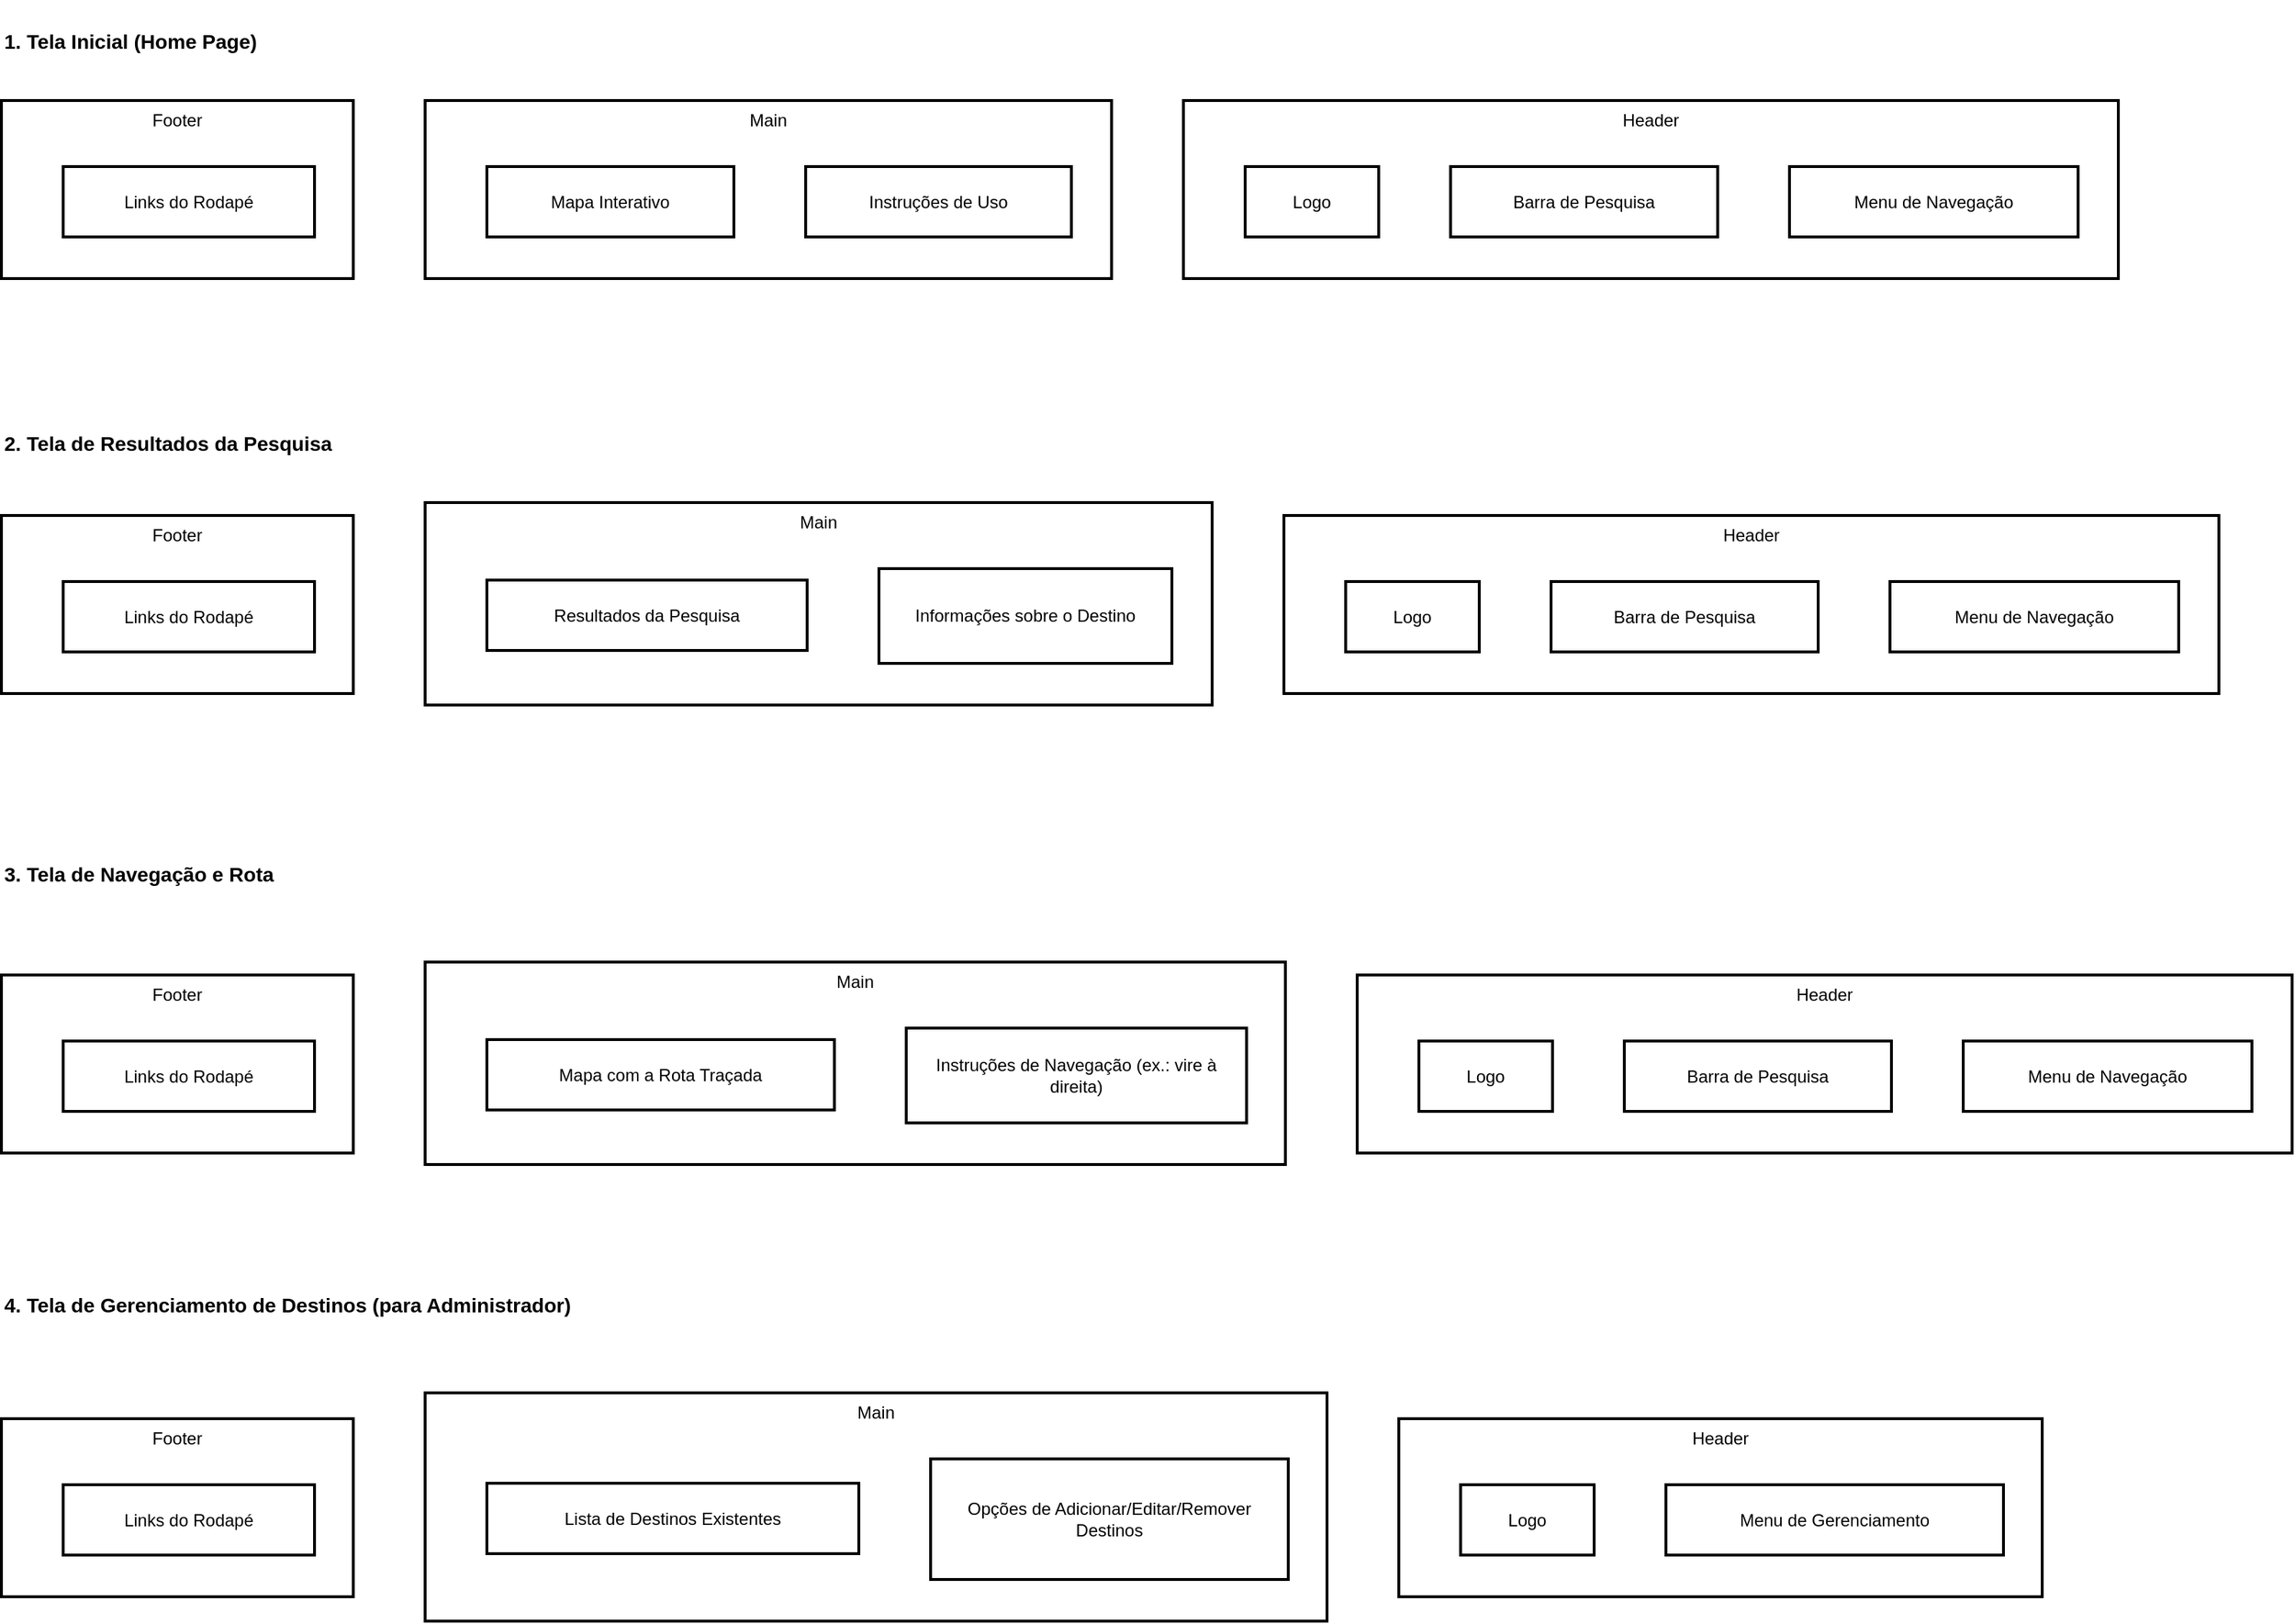 <mxfile version="24.7.14">
  <diagram name="Page-1" id="W4dQ3-BmmAMh6O9K8xP4">
    <mxGraphModel grid="1" page="1" gridSize="10" guides="1" tooltips="1" connect="1" arrows="1" fold="1" pageScale="1" pageWidth="850" pageHeight="1100" math="0" shadow="0">
      <root>
        <mxCell id="0" />
        <mxCell id="1" parent="0" />
        <mxCell id="KFM3cuT5vUpWzd7s6Plk-1" value="Footer" style="whiteSpace=wrap;strokeWidth=2;verticalAlign=top;" vertex="1" parent="1">
          <mxGeometry x="20" y="70" width="245" height="124" as="geometry" />
        </mxCell>
        <mxCell id="KFM3cuT5vUpWzd7s6Plk-2" value="Links do Rodapé" style="whiteSpace=wrap;strokeWidth=2;" vertex="1" parent="KFM3cuT5vUpWzd7s6Plk-1">
          <mxGeometry x="43" y="46" width="175" height="49" as="geometry" />
        </mxCell>
        <mxCell id="KFM3cuT5vUpWzd7s6Plk-3" value="Main" style="whiteSpace=wrap;strokeWidth=2;verticalAlign=top;" vertex="1" parent="1">
          <mxGeometry x="315" y="70" width="478" height="124" as="geometry" />
        </mxCell>
        <mxCell id="KFM3cuT5vUpWzd7s6Plk-4" value="Mapa Interativo" style="whiteSpace=wrap;strokeWidth=2;" vertex="1" parent="KFM3cuT5vUpWzd7s6Plk-3">
          <mxGeometry x="43" y="46" width="172" height="49" as="geometry" />
        </mxCell>
        <mxCell id="KFM3cuT5vUpWzd7s6Plk-5" value="Instruções de Uso" style="whiteSpace=wrap;strokeWidth=2;" vertex="1" parent="KFM3cuT5vUpWzd7s6Plk-3">
          <mxGeometry x="265" y="46" width="185" height="49" as="geometry" />
        </mxCell>
        <mxCell id="KFM3cuT5vUpWzd7s6Plk-6" value="Header" style="whiteSpace=wrap;strokeWidth=2;verticalAlign=top;" vertex="1" parent="1">
          <mxGeometry x="843" y="70" width="651" height="124" as="geometry" />
        </mxCell>
        <mxCell id="KFM3cuT5vUpWzd7s6Plk-7" value="Logo" style="whiteSpace=wrap;strokeWidth=2;" vertex="1" parent="KFM3cuT5vUpWzd7s6Plk-6">
          <mxGeometry x="43" y="46" width="93" height="49" as="geometry" />
        </mxCell>
        <mxCell id="KFM3cuT5vUpWzd7s6Plk-8" value="Barra de Pesquisa" style="whiteSpace=wrap;strokeWidth=2;" vertex="1" parent="KFM3cuT5vUpWzd7s6Plk-6">
          <mxGeometry x="186" y="46" width="186" height="49" as="geometry" />
        </mxCell>
        <mxCell id="KFM3cuT5vUpWzd7s6Plk-9" value="Menu de Navegação" style="whiteSpace=wrap;strokeWidth=2;" vertex="1" parent="KFM3cuT5vUpWzd7s6Plk-6">
          <mxGeometry x="422" y="46" width="201" height="49" as="geometry" />
        </mxCell>
        <mxCell id="KFM3cuT5vUpWzd7s6Plk-10" value="Footer" style="whiteSpace=wrap;strokeWidth=2;verticalAlign=top;" vertex="1" parent="1">
          <mxGeometry x="20" y="359" width="245" height="124" as="geometry" />
        </mxCell>
        <mxCell id="KFM3cuT5vUpWzd7s6Plk-11" value="Links do Rodapé" style="whiteSpace=wrap;strokeWidth=2;" vertex="1" parent="KFM3cuT5vUpWzd7s6Plk-10">
          <mxGeometry x="43" y="46" width="175" height="49" as="geometry" />
        </mxCell>
        <mxCell id="KFM3cuT5vUpWzd7s6Plk-12" value="Main" style="whiteSpace=wrap;strokeWidth=2;verticalAlign=top;" vertex="1" parent="1">
          <mxGeometry x="315" y="350" width="548" height="141" as="geometry" />
        </mxCell>
        <mxCell id="KFM3cuT5vUpWzd7s6Plk-13" value="Resultados da Pesquisa" style="whiteSpace=wrap;strokeWidth=2;" vertex="1" parent="KFM3cuT5vUpWzd7s6Plk-12">
          <mxGeometry x="43" y="54" width="223" height="49" as="geometry" />
        </mxCell>
        <mxCell id="KFM3cuT5vUpWzd7s6Plk-14" value="Informações sobre o Destino" style="whiteSpace=wrap;strokeWidth=2;" vertex="1" parent="KFM3cuT5vUpWzd7s6Plk-12">
          <mxGeometry x="316" y="46" width="204" height="66" as="geometry" />
        </mxCell>
        <mxCell id="KFM3cuT5vUpWzd7s6Plk-15" value="Header" style="whiteSpace=wrap;strokeWidth=2;verticalAlign=top;" vertex="1" parent="1">
          <mxGeometry x="913" y="359" width="651" height="124" as="geometry" />
        </mxCell>
        <mxCell id="KFM3cuT5vUpWzd7s6Plk-16" value="Logo" style="whiteSpace=wrap;strokeWidth=2;" vertex="1" parent="KFM3cuT5vUpWzd7s6Plk-15">
          <mxGeometry x="43" y="46" width="93" height="49" as="geometry" />
        </mxCell>
        <mxCell id="KFM3cuT5vUpWzd7s6Plk-17" value="Barra de Pesquisa" style="whiteSpace=wrap;strokeWidth=2;" vertex="1" parent="KFM3cuT5vUpWzd7s6Plk-15">
          <mxGeometry x="186" y="46" width="186" height="49" as="geometry" />
        </mxCell>
        <mxCell id="KFM3cuT5vUpWzd7s6Plk-18" value="Menu de Navegação" style="whiteSpace=wrap;strokeWidth=2;" vertex="1" parent="KFM3cuT5vUpWzd7s6Plk-15">
          <mxGeometry x="422" y="46" width="201" height="49" as="geometry" />
        </mxCell>
        <mxCell id="KFM3cuT5vUpWzd7s6Plk-19" value="&lt;h3&gt;1. &lt;strong&gt;Tela Inicial (Home Page)&lt;/strong&gt;&lt;/h3&gt;&lt;pre class=&quot;!overflow-visible&quot;&gt;&lt;div class=&quot;dark bg-gray-950 contain-inline-size rounded-md border-[0.5px] border-token-border-medium relative&quot;&gt;&lt;div class=&quot;flex items-center text-token-text-secondary bg-token-main-surface-secondary px-4 py-2 text-xs font-sans justify-between rounded-t-md h-9&quot;&gt;&lt;/div&gt;&lt;/div&gt;&lt;/pre&gt;" style="text;whiteSpace=wrap;html=1;" vertex="1" parent="1">
          <mxGeometry x="20" width="210" height="70" as="geometry" />
        </mxCell>
        <mxCell id="KFM3cuT5vUpWzd7s6Plk-20" value="&lt;h3&gt;2. &lt;strong&gt;Tela de Resultados da Pesquisa&lt;/strong&gt;&lt;/h3&gt;&lt;pre class=&quot;!overflow-visible&quot;&gt;&lt;div class=&quot;dark bg-gray-950 contain-inline-size rounded-md border-[0.5px] border-token-border-medium relative&quot;&gt;&lt;div class=&quot;flex items-center text-token-text-secondary bg-token-main-surface-secondary px-4 py-2 text-xs font-sans justify-between rounded-t-md h-9&quot;&gt;&lt;/div&gt;&lt;/div&gt;&lt;/pre&gt;" style="text;whiteSpace=wrap;html=1;" vertex="1" parent="1">
          <mxGeometry x="20" y="280" width="260" height="70" as="geometry" />
        </mxCell>
        <mxCell id="KFM3cuT5vUpWzd7s6Plk-21" value="&lt;h3&gt;3. &lt;strong&gt;Tela de Navegação e Rota&lt;/strong&gt;&lt;/h3&gt;&lt;pre class=&quot;!overflow-visible&quot;&gt;&lt;div class=&quot;dark bg-gray-950 contain-inline-size rounded-md border-[0.5px] border-token-border-medium relative&quot;&gt;&lt;div class=&quot;flex items-center text-token-text-secondary bg-token-main-surface-secondary px-4 py-2 text-xs font-sans justify-between rounded-t-md h-9&quot;&gt;&lt;/div&gt;&lt;/div&gt;&lt;/pre&gt;" style="text;whiteSpace=wrap;html=1;" vertex="1" parent="1">
          <mxGeometry x="20" y="580" width="220" height="70" as="geometry" />
        </mxCell>
        <mxCell id="KFM3cuT5vUpWzd7s6Plk-22" value="&lt;h3&gt;4. &lt;strong&gt;Tela de Gerenciamento de Destinos (para Administrador)&lt;/strong&gt;&lt;/h3&gt;&lt;pre class=&quot;!overflow-visible&quot;&gt;&lt;div class=&quot;dark bg-gray-950 contain-inline-size rounded-md border-[0.5px] border-token-border-medium relative&quot;&gt;&lt;div class=&quot;flex items-center text-token-text-secondary bg-token-main-surface-secondary px-4 py-2 text-xs font-sans justify-between rounded-t-md h-9&quot;&gt;&lt;/div&gt;&lt;/div&gt;&lt;/pre&gt;" style="text;whiteSpace=wrap;html=1;" vertex="1" parent="1">
          <mxGeometry x="20" y="880" width="430" height="70" as="geometry" />
        </mxCell>
        <mxCell id="KFM3cuT5vUpWzd7s6Plk-23" value="Footer" style="whiteSpace=wrap;strokeWidth=2;verticalAlign=top;" vertex="1" parent="1">
          <mxGeometry x="20" y="679" width="245" height="124" as="geometry" />
        </mxCell>
        <mxCell id="KFM3cuT5vUpWzd7s6Plk-24" value="Links do Rodapé" style="whiteSpace=wrap;strokeWidth=2;" vertex="1" parent="KFM3cuT5vUpWzd7s6Plk-23">
          <mxGeometry x="43" y="46" width="175" height="49" as="geometry" />
        </mxCell>
        <mxCell id="KFM3cuT5vUpWzd7s6Plk-25" value="Main" style="whiteSpace=wrap;strokeWidth=2;verticalAlign=top;" vertex="1" parent="1">
          <mxGeometry x="315" y="670" width="599" height="141" as="geometry" />
        </mxCell>
        <mxCell id="KFM3cuT5vUpWzd7s6Plk-26" value="Mapa com a Rota Traçada" style="whiteSpace=wrap;strokeWidth=2;" vertex="1" parent="KFM3cuT5vUpWzd7s6Plk-25">
          <mxGeometry x="43" y="54" width="242" height="49" as="geometry" />
        </mxCell>
        <mxCell id="KFM3cuT5vUpWzd7s6Plk-27" value="Instruções de Navegação (ex.: vire à direita)" style="whiteSpace=wrap;strokeWidth=2;" vertex="1" parent="KFM3cuT5vUpWzd7s6Plk-25">
          <mxGeometry x="335" y="46" width="237" height="66" as="geometry" />
        </mxCell>
        <mxCell id="KFM3cuT5vUpWzd7s6Plk-28" value="Header" style="whiteSpace=wrap;strokeWidth=2;verticalAlign=top;" vertex="1" parent="1">
          <mxGeometry x="964" y="679" width="651" height="124" as="geometry" />
        </mxCell>
        <mxCell id="KFM3cuT5vUpWzd7s6Plk-29" value="Logo" style="whiteSpace=wrap;strokeWidth=2;" vertex="1" parent="KFM3cuT5vUpWzd7s6Plk-28">
          <mxGeometry x="43" y="46" width="93" height="49" as="geometry" />
        </mxCell>
        <mxCell id="KFM3cuT5vUpWzd7s6Plk-30" value="Barra de Pesquisa" style="whiteSpace=wrap;strokeWidth=2;" vertex="1" parent="KFM3cuT5vUpWzd7s6Plk-28">
          <mxGeometry x="186" y="46" width="186" height="49" as="geometry" />
        </mxCell>
        <mxCell id="KFM3cuT5vUpWzd7s6Plk-31" value="Menu de Navegação" style="whiteSpace=wrap;strokeWidth=2;" vertex="1" parent="KFM3cuT5vUpWzd7s6Plk-28">
          <mxGeometry x="422" y="46" width="201" height="49" as="geometry" />
        </mxCell>
        <mxCell id="KFM3cuT5vUpWzd7s6Plk-32" value="Footer" style="whiteSpace=wrap;strokeWidth=2;verticalAlign=top;" vertex="1" parent="1">
          <mxGeometry x="20" y="988" width="245" height="124" as="geometry" />
        </mxCell>
        <mxCell id="KFM3cuT5vUpWzd7s6Plk-33" value="Links do Rodapé" style="whiteSpace=wrap;strokeWidth=2;" vertex="1" parent="KFM3cuT5vUpWzd7s6Plk-32">
          <mxGeometry x="43" y="46" width="175" height="49" as="geometry" />
        </mxCell>
        <mxCell id="KFM3cuT5vUpWzd7s6Plk-34" value="Main" style="whiteSpace=wrap;strokeWidth=2;verticalAlign=top;" vertex="1" parent="1">
          <mxGeometry x="315" y="970" width="628" height="159" as="geometry" />
        </mxCell>
        <mxCell id="KFM3cuT5vUpWzd7s6Plk-35" value="Lista de Destinos Existentes" style="whiteSpace=wrap;strokeWidth=2;" vertex="1" parent="KFM3cuT5vUpWzd7s6Plk-34">
          <mxGeometry x="43" y="63" width="259" height="49" as="geometry" />
        </mxCell>
        <mxCell id="KFM3cuT5vUpWzd7s6Plk-36" value="Opções de Adicionar/Editar/Remover Destinos" style="whiteSpace=wrap;strokeWidth=2;" vertex="1" parent="KFM3cuT5vUpWzd7s6Plk-34">
          <mxGeometry x="352" y="46" width="249" height="84" as="geometry" />
        </mxCell>
        <mxCell id="KFM3cuT5vUpWzd7s6Plk-37" value="Header" style="whiteSpace=wrap;strokeWidth=2;verticalAlign=top;" vertex="1" parent="1">
          <mxGeometry x="993" y="988" width="448" height="124" as="geometry" />
        </mxCell>
        <mxCell id="KFM3cuT5vUpWzd7s6Plk-38" value="Logo" style="whiteSpace=wrap;strokeWidth=2;" vertex="1" parent="KFM3cuT5vUpWzd7s6Plk-37">
          <mxGeometry x="43" y="46" width="93" height="49" as="geometry" />
        </mxCell>
        <mxCell id="KFM3cuT5vUpWzd7s6Plk-39" value="Menu de Gerenciamento" style="whiteSpace=wrap;strokeWidth=2;" vertex="1" parent="KFM3cuT5vUpWzd7s6Plk-37">
          <mxGeometry x="186" y="46" width="235" height="49" as="geometry" />
        </mxCell>
      </root>
    </mxGraphModel>
  </diagram>
</mxfile>
